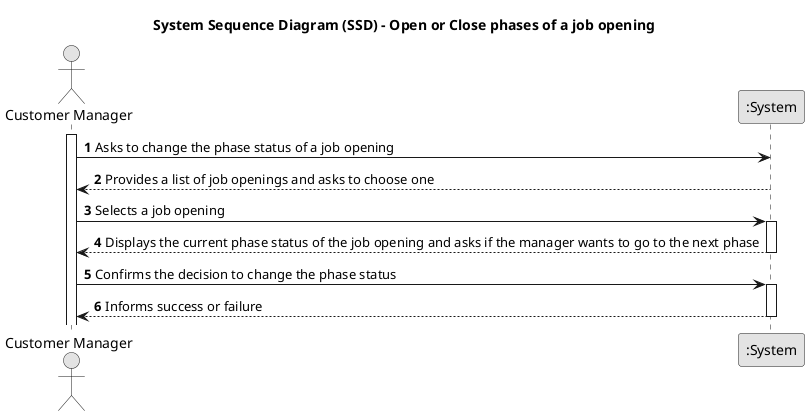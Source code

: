 @startuml
skinparam monochrome true
skinparam packageStyle rectangle
skinparam shadowing false

title System Sequence Diagram (SSD) - Open or Close phases of a job opening

autonumber

actor "Customer Manager" as Manager
participant ":System" as System

activate Manager

    Manager -> System : Asks to change the phase status of a job opening

        System --> Manager : Provides a list of job openings and asks to choose one

    deactivate System

    Manager -> System : Selects a job opening
    activate System

        System --> Manager : Displays the current phase status of the job opening and asks if the manager wants to go to the next phase

    deactivate System

    Manager -> System : Confirms the decision to change the phase status
    activate System

        System --> Manager : Informs success or failure

    deactivate System

@enduml
